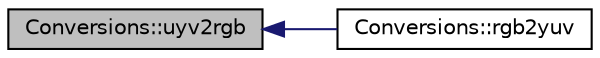 digraph "Conversions::uyv2rgb"
{
 // INTERACTIVE_SVG=YES
  edge [fontname="Helvetica",fontsize="10",labelfontname="Helvetica",labelfontsize="10"];
  node [fontname="Helvetica",fontsize="10",shape=record];
  rankdir="LR";
  Node1 [label="Conversions::uyv2rgb",height=0.2,width=0.4,color="black", fillcolor="grey75", style="filled", fontcolor="black"];
  Node1 -> Node2 [dir="back",color="midnightblue",fontsize="10",style="solid",fontname="Helvetica"];
  Node2 [label="Conversions::rgb2yuv",height=0.2,width=0.4,color="black", fillcolor="white", style="filled",URL="$d3/d98/class_conversions.html#a7dc053d1a9d09a279a39d4e4159216df"];
}
